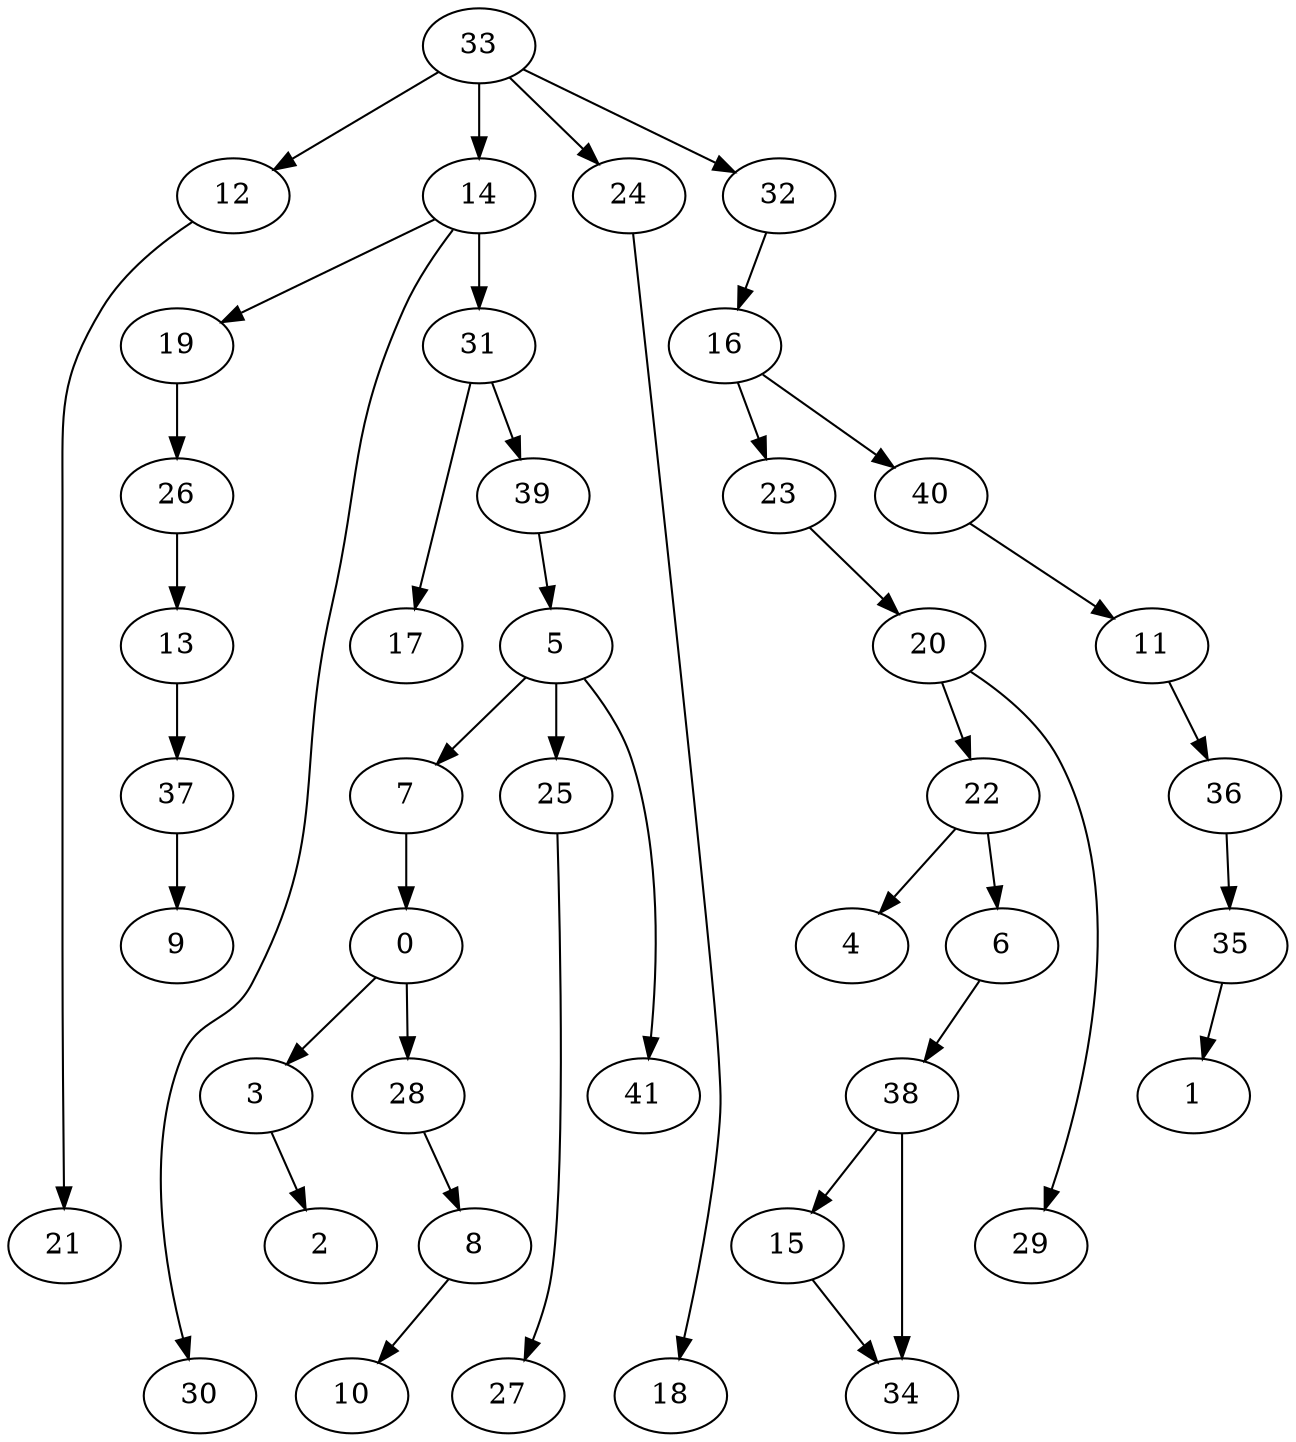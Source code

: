 digraph g {
0;
1;
2;
3;
4;
5;
6;
7;
8;
9;
10;
11;
12;
13;
14;
15;
16;
17;
18;
19;
20;
21;
22;
23;
24;
25;
26;
27;
28;
29;
30;
31;
32;
33;
34;
35;
36;
37;
38;
39;
40;
41;
0 -> 3 [weight=0];
0 -> 28 [weight=0];
3 -> 2 [weight=0];
5 -> 41 [weight=0];
5 -> 7 [weight=0];
5 -> 25 [weight=0];
6 -> 38 [weight=0];
7 -> 0 [weight=0];
8 -> 10 [weight=0];
11 -> 36 [weight=0];
12 -> 21 [weight=0];
13 -> 37 [weight=0];
14 -> 19 [weight=0];
14 -> 30 [weight=0];
14 -> 31 [weight=1];
15 -> 34 [weight=0];
16 -> 23 [weight=0];
16 -> 40 [weight=0];
19 -> 26 [weight=0];
20 -> 22 [weight=0];
20 -> 29 [weight=0];
22 -> 6 [weight=0];
22 -> 4 [weight=0];
23 -> 20 [weight=0];
24 -> 18 [weight=0];
25 -> 27 [weight=0];
26 -> 13 [weight=0];
28 -> 8 [weight=0];
31 -> 39 [weight=0];
31 -> 17 [weight=0];
32 -> 16 [weight=0];
33 -> 12 [weight=0];
33 -> 14 [weight=1];
33 -> 24 [weight=0];
33 -> 32 [weight=0];
35 -> 1 [weight=0];
36 -> 35 [weight=0];
37 -> 9 [weight=0];
38 -> 15 [weight=0];
38 -> 34 [weight=1];
39 -> 5 [weight=0];
40 -> 11 [weight=0];
}
